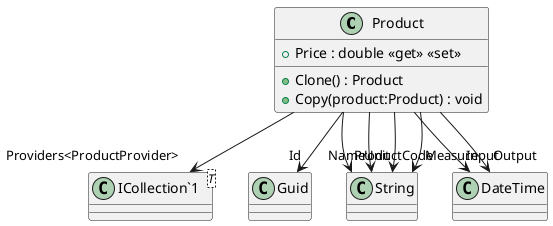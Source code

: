 @startuml
class Product {
    + Price : double <<get>> <<set>>
    + Clone() : Product
    + Copy(product:Product) : void
}
class "ICollection`1"<T> {
}
Product --> "Id" Guid
Product --> "ProductCode" String
Product --> "Name" String
Product --> "Unit" String
Product --> "Measure" String
Product --> "Providers<ProductProvider>" "ICollection`1"
Product --> "Input" DateTime
Product --> "Output" DateTime
@enduml
